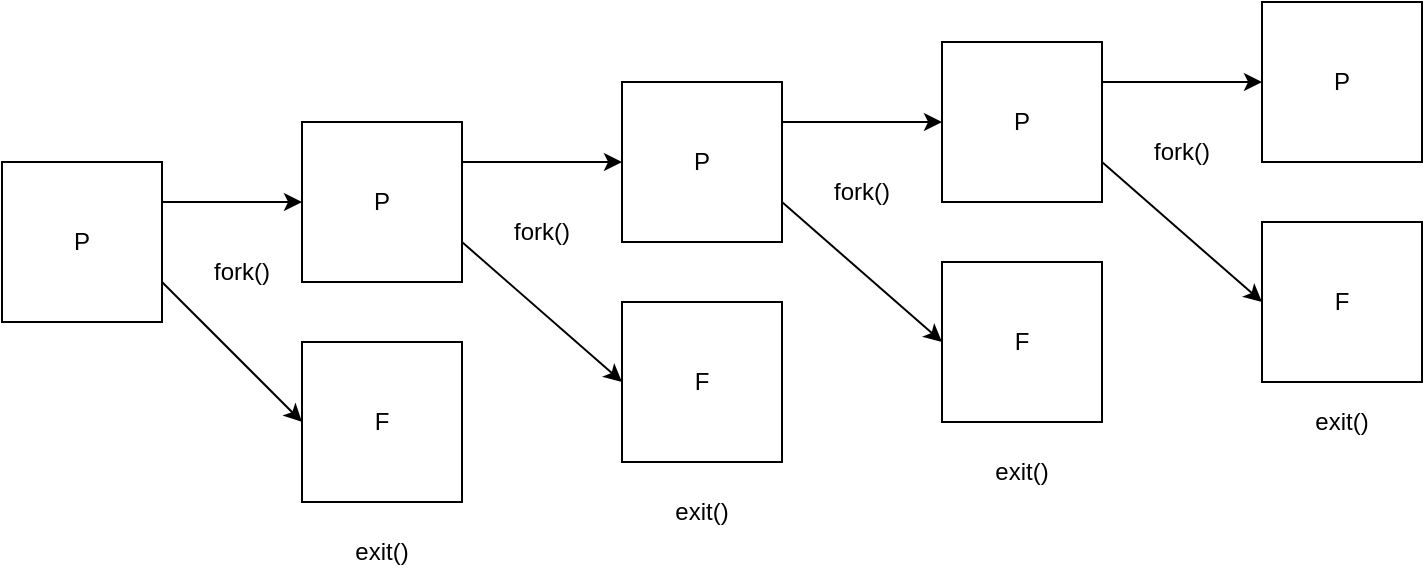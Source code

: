 <mxfile>
    <diagram id="-MQJmWWxSYjkJlt1reWP" name="Page-1">
        <mxGraphModel dx="904" dy="484" grid="1" gridSize="10" guides="1" tooltips="1" connect="1" arrows="1" fold="1" page="1" pageScale="1" pageWidth="850" pageHeight="1100" math="0" shadow="0">
            <root>
                <mxCell id="0"/>
                <mxCell id="1" parent="0"/>
                <mxCell id="5" value="" style="edgeStyle=none;html=1;exitX=1;exitY=0.25;exitDx=0;exitDy=0;entryX=0;entryY=0.5;entryDx=0;entryDy=0;" edge="1" parent="1" source="2" target="3">
                    <mxGeometry relative="1" as="geometry"/>
                </mxCell>
                <mxCell id="6" style="edgeStyle=none;html=1;exitX=1;exitY=0.75;exitDx=0;exitDy=0;entryX=0;entryY=0.5;entryDx=0;entryDy=0;" edge="1" parent="1" source="2" target="4">
                    <mxGeometry relative="1" as="geometry"/>
                </mxCell>
                <mxCell id="2" value="P" style="whiteSpace=wrap;html=1;aspect=fixed;" vertex="1" parent="1">
                    <mxGeometry x="40" y="130" width="80" height="80" as="geometry"/>
                </mxCell>
                <mxCell id="9" style="edgeStyle=none;html=1;exitX=1;exitY=0.25;exitDx=0;exitDy=0;entryX=0;entryY=0.5;entryDx=0;entryDy=0;" edge="1" parent="1" source="3" target="7">
                    <mxGeometry relative="1" as="geometry"/>
                </mxCell>
                <mxCell id="10" style="edgeStyle=none;html=1;exitX=1;exitY=0.75;exitDx=0;exitDy=0;entryX=0;entryY=0.5;entryDx=0;entryDy=0;" edge="1" parent="1" source="3" target="8">
                    <mxGeometry relative="1" as="geometry"/>
                </mxCell>
                <mxCell id="3" value="P" style="whiteSpace=wrap;html=1;aspect=fixed;" vertex="1" parent="1">
                    <mxGeometry x="190" y="110" width="80" height="80" as="geometry"/>
                </mxCell>
                <mxCell id="4" value="F" style="whiteSpace=wrap;html=1;aspect=fixed;" vertex="1" parent="1">
                    <mxGeometry x="190" y="220" width="80" height="80" as="geometry"/>
                </mxCell>
                <mxCell id="17" style="edgeStyle=none;html=1;exitX=1;exitY=0.25;exitDx=0;exitDy=0;entryX=0;entryY=0.5;entryDx=0;entryDy=0;" edge="1" parent="1" source="7" target="16">
                    <mxGeometry relative="1" as="geometry"/>
                </mxCell>
                <mxCell id="18" style="edgeStyle=none;html=1;exitX=1;exitY=0.75;exitDx=0;exitDy=0;entryX=0;entryY=0.5;entryDx=0;entryDy=0;" edge="1" parent="1" source="7" target="15">
                    <mxGeometry relative="1" as="geometry"/>
                </mxCell>
                <mxCell id="7" value="P" style="whiteSpace=wrap;html=1;aspect=fixed;" vertex="1" parent="1">
                    <mxGeometry x="350" y="90" width="80" height="80" as="geometry"/>
                </mxCell>
                <mxCell id="8" value="F" style="whiteSpace=wrap;html=1;aspect=fixed;" vertex="1" parent="1">
                    <mxGeometry x="350" y="200" width="80" height="80" as="geometry"/>
                </mxCell>
                <mxCell id="15" value="F" style="whiteSpace=wrap;html=1;aspect=fixed;" vertex="1" parent="1">
                    <mxGeometry x="510" y="180" width="80" height="80" as="geometry"/>
                </mxCell>
                <mxCell id="21" style="edgeStyle=none;html=1;exitX=1;exitY=0.25;exitDx=0;exitDy=0;entryX=0;entryY=0.5;entryDx=0;entryDy=0;" edge="1" parent="1" source="16" target="20">
                    <mxGeometry relative="1" as="geometry"/>
                </mxCell>
                <mxCell id="22" style="edgeStyle=none;html=1;exitX=1;exitY=0.75;exitDx=0;exitDy=0;entryX=0;entryY=0.5;entryDx=0;entryDy=0;" edge="1" parent="1" source="16" target="19">
                    <mxGeometry relative="1" as="geometry"/>
                </mxCell>
                <mxCell id="16" value="P" style="whiteSpace=wrap;html=1;aspect=fixed;" vertex="1" parent="1">
                    <mxGeometry x="510" y="70" width="80" height="80" as="geometry"/>
                </mxCell>
                <mxCell id="19" value="F" style="whiteSpace=wrap;html=1;aspect=fixed;" vertex="1" parent="1">
                    <mxGeometry x="670" y="160" width="80" height="80" as="geometry"/>
                </mxCell>
                <mxCell id="20" value="P" style="whiteSpace=wrap;html=1;aspect=fixed;" vertex="1" parent="1">
                    <mxGeometry x="670" y="50" width="80" height="80" as="geometry"/>
                </mxCell>
                <mxCell id="23" value="fork()" style="text;html=1;strokeColor=none;fillColor=none;align=center;verticalAlign=middle;whiteSpace=wrap;rounded=0;" vertex="1" parent="1">
                    <mxGeometry x="130" y="170" width="60" height="30" as="geometry"/>
                </mxCell>
                <mxCell id="24" value="fork()" style="text;html=1;strokeColor=none;fillColor=none;align=center;verticalAlign=middle;whiteSpace=wrap;rounded=0;" vertex="1" parent="1">
                    <mxGeometry x="280" y="150" width="60" height="30" as="geometry"/>
                </mxCell>
                <mxCell id="25" value="fork()" style="text;html=1;strokeColor=none;fillColor=none;align=center;verticalAlign=middle;whiteSpace=wrap;rounded=0;" vertex="1" parent="1">
                    <mxGeometry x="440" y="130" width="60" height="30" as="geometry"/>
                </mxCell>
                <mxCell id="26" value="fork()" style="text;html=1;strokeColor=none;fillColor=none;align=center;verticalAlign=middle;whiteSpace=wrap;rounded=0;" vertex="1" parent="1">
                    <mxGeometry x="600" y="110" width="60" height="30" as="geometry"/>
                </mxCell>
                <mxCell id="27" value="exit()" style="text;html=1;strokeColor=none;fillColor=none;align=center;verticalAlign=middle;whiteSpace=wrap;rounded=0;" vertex="1" parent="1">
                    <mxGeometry x="200" y="310" width="60" height="30" as="geometry"/>
                </mxCell>
                <mxCell id="29" value="exit()" style="text;html=1;strokeColor=none;fillColor=none;align=center;verticalAlign=middle;whiteSpace=wrap;rounded=0;" vertex="1" parent="1">
                    <mxGeometry x="360" y="290" width="60" height="30" as="geometry"/>
                </mxCell>
                <mxCell id="30" value="exit()" style="text;html=1;strokeColor=none;fillColor=none;align=center;verticalAlign=middle;whiteSpace=wrap;rounded=0;" vertex="1" parent="1">
                    <mxGeometry x="520" y="270" width="60" height="30" as="geometry"/>
                </mxCell>
                <mxCell id="31" value="exit()" style="text;html=1;strokeColor=none;fillColor=none;align=center;verticalAlign=middle;whiteSpace=wrap;rounded=0;" vertex="1" parent="1">
                    <mxGeometry x="680" y="245" width="60" height="30" as="geometry"/>
                </mxCell>
            </root>
        </mxGraphModel>
    </diagram>
</mxfile>
